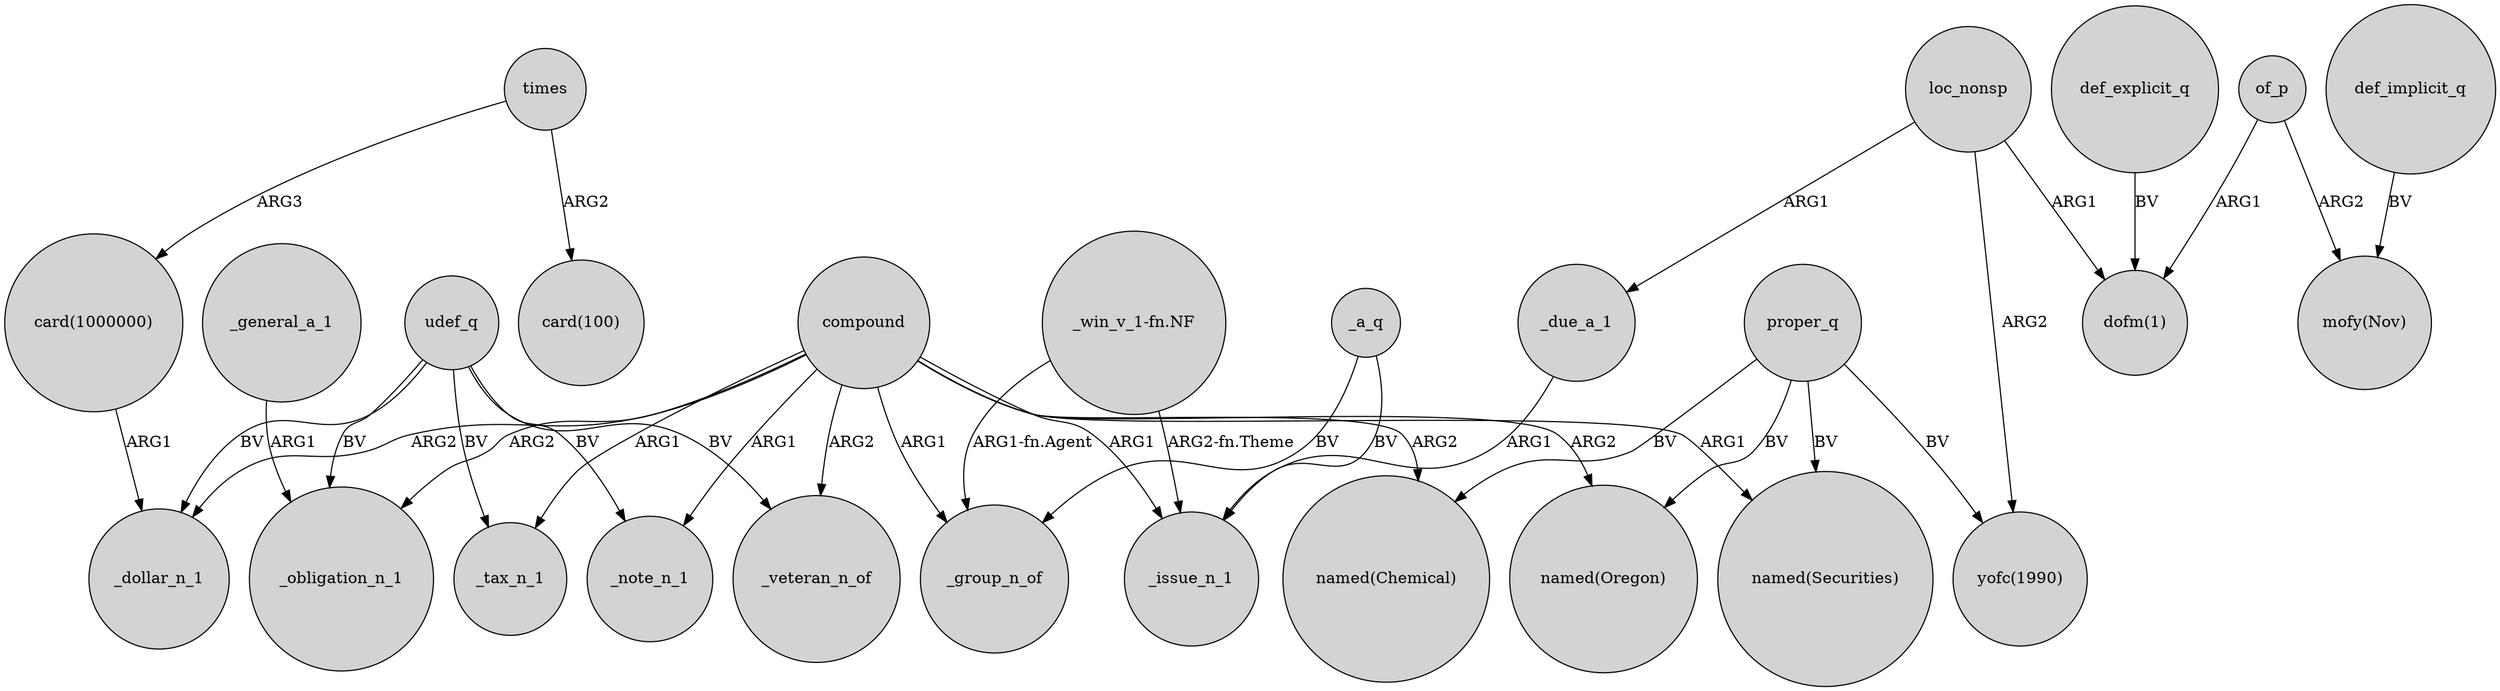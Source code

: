 digraph {
	node [shape=circle style=filled]
	"card(1000000)" -> _dollar_n_1 [label=ARG1]
	times -> "card(100)" [label=ARG2]
	compound -> _note_n_1 [label=ARG1]
	compound -> _obligation_n_1 [label=ARG2]
	_a_q -> _issue_n_1 [label=BV]
	_due_a_1 -> _issue_n_1 [label=ARG1]
	compound -> "named(Oregon)" [label=ARG2]
	"_win_v_1-fn.NF" -> _group_n_of [label="ARG1-fn.Agent"]
	proper_q -> "yofc(1990)" [label=BV]
	compound -> _tax_n_1 [label=ARG1]
	loc_nonsp -> "yofc(1990)" [label=ARG2]
	loc_nonsp -> _due_a_1 [label=ARG1]
	udef_q -> _tax_n_1 [label=BV]
	times -> "card(1000000)" [label=ARG3]
	proper_q -> "named(Chemical)" [label=BV]
	proper_q -> "named(Oregon)" [label=BV]
	udef_q -> _veteran_n_of [label=BV]
	def_explicit_q -> "dofm(1)" [label=BV]
	compound -> "named(Chemical)" [label=ARG2]
	_general_a_1 -> _obligation_n_1 [label=ARG1]
	udef_q -> _obligation_n_1 [label=BV]
	proper_q -> "named(Securities)" [label=BV]
	compound -> _issue_n_1 [label=ARG1]
	of_p -> "dofm(1)" [label=ARG1]
	of_p -> "mofy(Nov)" [label=ARG2]
	_a_q -> _group_n_of [label=BV]
	def_implicit_q -> "mofy(Nov)" [label=BV]
	"_win_v_1-fn.NF" -> _issue_n_1 [label="ARG2-fn.Theme"]
	compound -> _dollar_n_1 [label=ARG2]
	loc_nonsp -> "dofm(1)" [label=ARG1]
	compound -> _group_n_of [label=ARG1]
	udef_q -> _note_n_1 [label=BV]
	compound -> "named(Securities)" [label=ARG1]
	udef_q -> _dollar_n_1 [label=BV]
	compound -> _veteran_n_of [label=ARG2]
}
